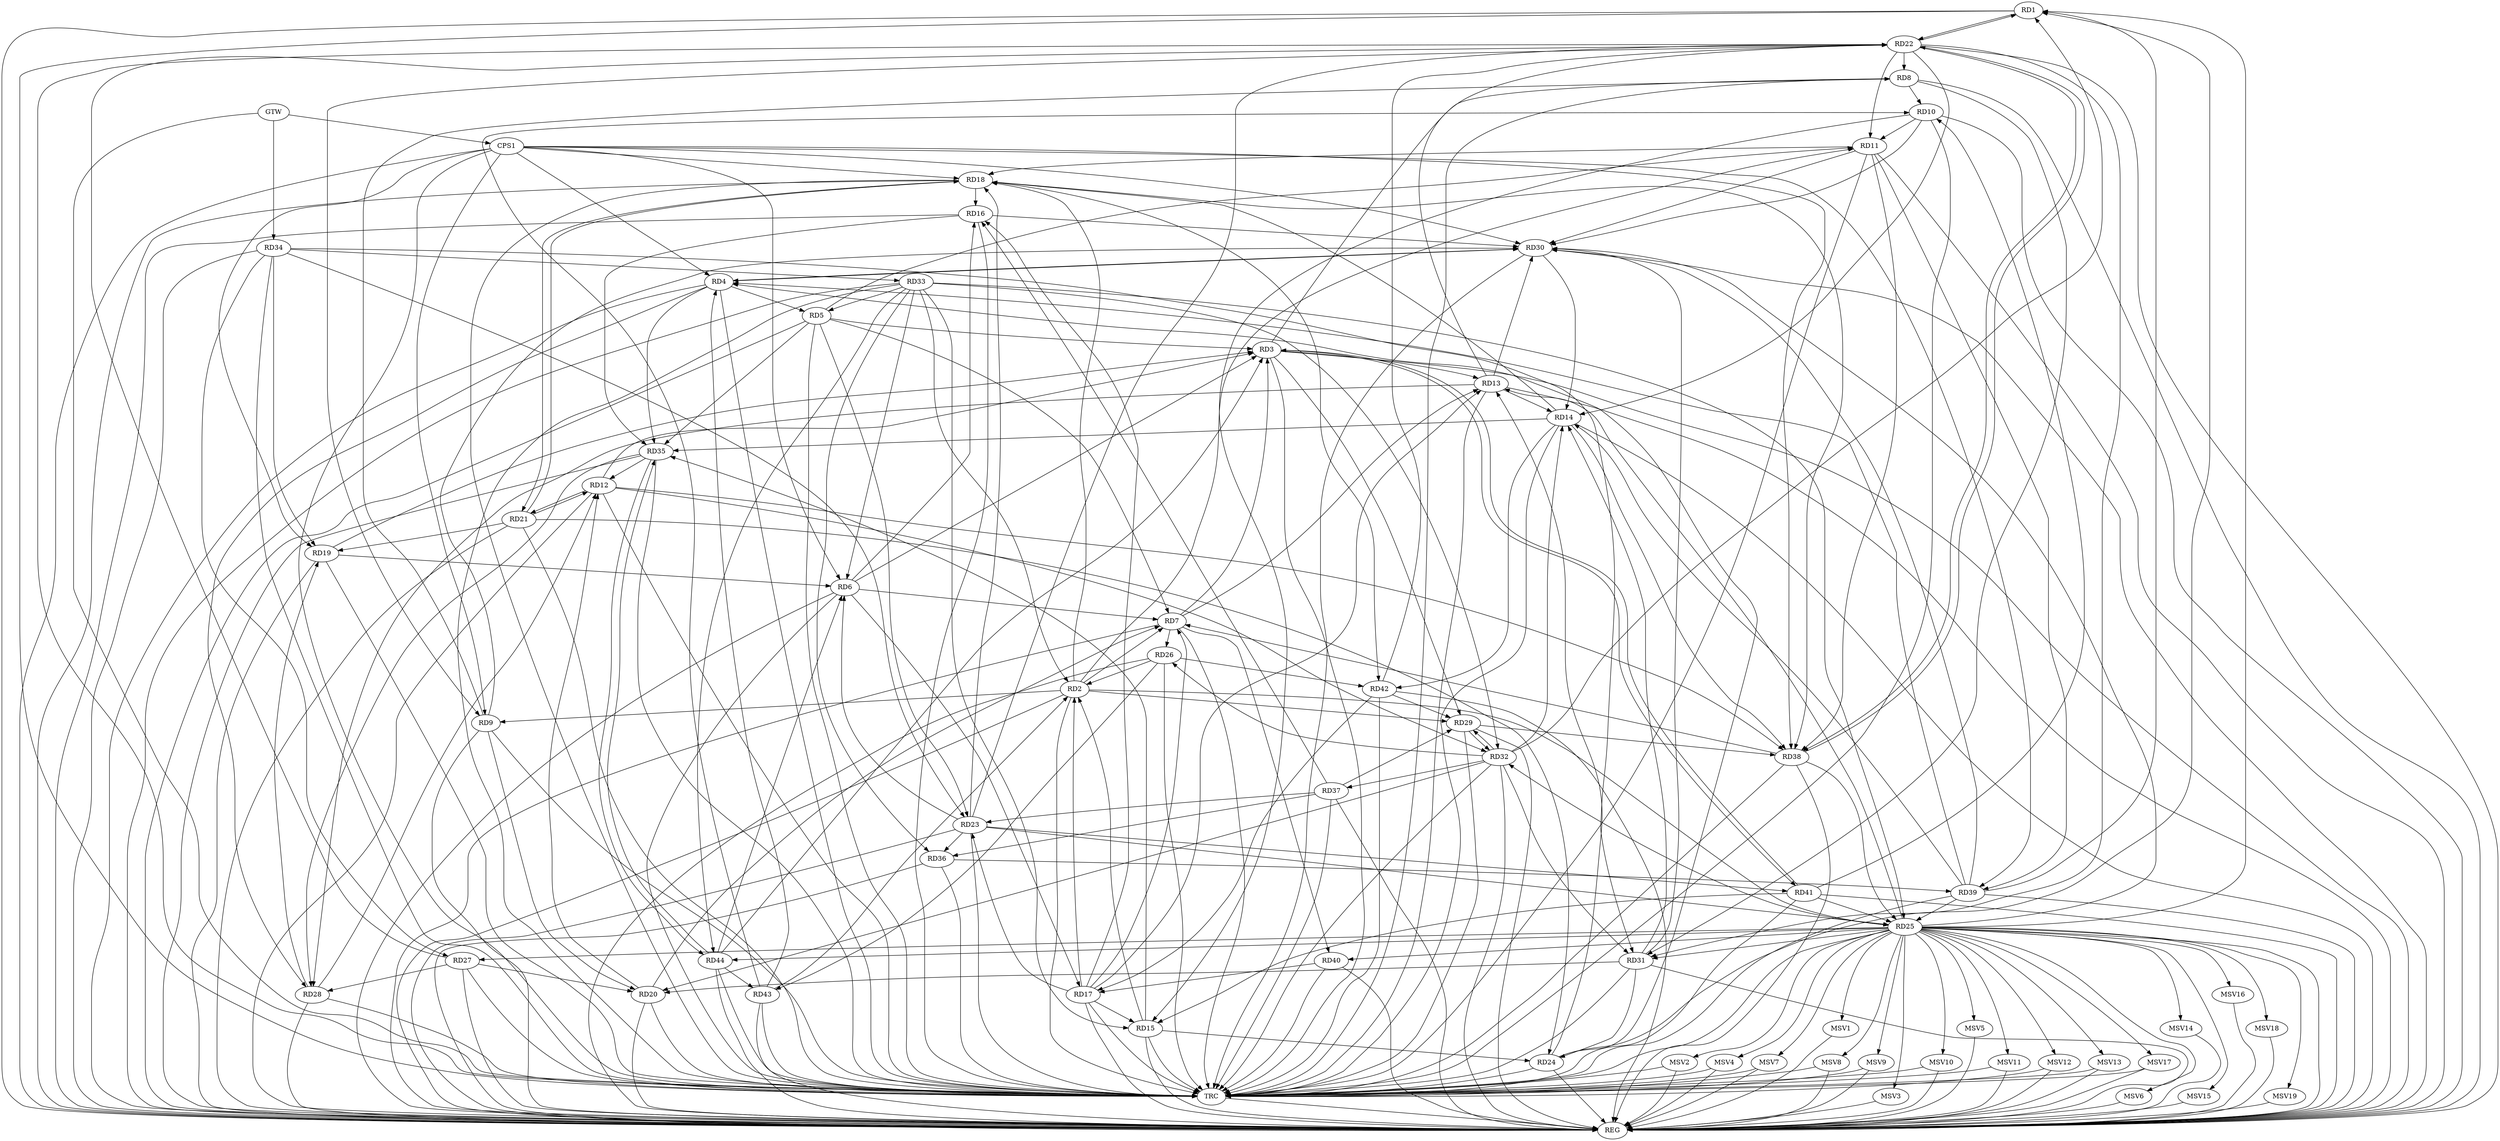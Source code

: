 strict digraph G {
  RD1 [ label="RD1" ];
  RD2 [ label="RD2" ];
  RD3 [ label="RD3" ];
  RD4 [ label="RD4" ];
  RD5 [ label="RD5" ];
  RD6 [ label="RD6" ];
  RD7 [ label="RD7" ];
  RD8 [ label="RD8" ];
  RD9 [ label="RD9" ];
  RD10 [ label="RD10" ];
  RD11 [ label="RD11" ];
  RD12 [ label="RD12" ];
  RD13 [ label="RD13" ];
  RD14 [ label="RD14" ];
  RD15 [ label="RD15" ];
  RD16 [ label="RD16" ];
  RD17 [ label="RD17" ];
  RD18 [ label="RD18" ];
  RD19 [ label="RD19" ];
  RD20 [ label="RD20" ];
  RD21 [ label="RD21" ];
  RD22 [ label="RD22" ];
  RD23 [ label="RD23" ];
  RD24 [ label="RD24" ];
  RD25 [ label="RD25" ];
  RD26 [ label="RD26" ];
  RD27 [ label="RD27" ];
  RD28 [ label="RD28" ];
  RD29 [ label="RD29" ];
  RD30 [ label="RD30" ];
  RD31 [ label="RD31" ];
  RD32 [ label="RD32" ];
  RD33 [ label="RD33" ];
  RD34 [ label="RD34" ];
  RD35 [ label="RD35" ];
  RD36 [ label="RD36" ];
  RD37 [ label="RD37" ];
  RD38 [ label="RD38" ];
  RD39 [ label="RD39" ];
  RD40 [ label="RD40" ];
  RD41 [ label="RD41" ];
  RD42 [ label="RD42" ];
  RD43 [ label="RD43" ];
  RD44 [ label="RD44" ];
  CPS1 [ label="CPS1" ];
  GTW [ label="GTW" ];
  REG [ label="REG" ];
  TRC [ label="TRC" ];
  MSV1 [ label="MSV1" ];
  MSV2 [ label="MSV2" ];
  MSV3 [ label="MSV3" ];
  MSV4 [ label="MSV4" ];
  MSV5 [ label="MSV5" ];
  MSV6 [ label="MSV6" ];
  MSV7 [ label="MSV7" ];
  MSV8 [ label="MSV8" ];
  MSV9 [ label="MSV9" ];
  MSV10 [ label="MSV10" ];
  MSV11 [ label="MSV11" ];
  MSV12 [ label="MSV12" ];
  MSV13 [ label="MSV13" ];
  MSV14 [ label="MSV14" ];
  MSV15 [ label="MSV15" ];
  MSV16 [ label="MSV16" ];
  MSV17 [ label="MSV17" ];
  MSV18 [ label="MSV18" ];
  MSV19 [ label="MSV19" ];
  RD1 -> RD22;
  RD22 -> RD1;
  RD24 -> RD1;
  RD25 -> RD1;
  RD32 -> RD1;
  RD39 -> RD1;
  RD2 -> RD7;
  RD2 -> RD9;
  RD2 -> RD11;
  RD15 -> RD2;
  RD17 -> RD2;
  RD2 -> RD18;
  RD2 -> RD25;
  RD26 -> RD2;
  RD2 -> RD29;
  RD33 -> RD2;
  RD43 -> RD2;
  RD5 -> RD3;
  RD6 -> RD3;
  RD7 -> RD3;
  RD3 -> RD8;
  RD12 -> RD3;
  RD3 -> RD13;
  RD19 -> RD3;
  RD3 -> RD29;
  RD3 -> RD41;
  RD41 -> RD3;
  RD44 -> RD3;
  RD4 -> RD5;
  RD24 -> RD4;
  RD4 -> RD28;
  RD4 -> RD30;
  RD30 -> RD4;
  RD4 -> RD35;
  RD39 -> RD4;
  RD43 -> RD4;
  RD5 -> RD7;
  RD5 -> RD11;
  RD5 -> RD23;
  RD33 -> RD5;
  RD5 -> RD35;
  RD6 -> RD7;
  RD6 -> RD16;
  RD6 -> RD17;
  RD19 -> RD6;
  RD23 -> RD6;
  RD33 -> RD6;
  RD44 -> RD6;
  RD7 -> RD13;
  RD17 -> RD7;
  RD20 -> RD7;
  RD7 -> RD26;
  RD38 -> RD7;
  RD7 -> RD40;
  RD9 -> RD8;
  RD8 -> RD10;
  RD22 -> RD8;
  RD8 -> RD31;
  RD9 -> RD20;
  RD22 -> RD9;
  RD9 -> RD30;
  RD10 -> RD11;
  RD10 -> RD15;
  RD10 -> RD30;
  RD41 -> RD10;
  RD43 -> RD10;
  RD11 -> RD18;
  RD22 -> RD11;
  RD11 -> RD30;
  RD11 -> RD38;
  RD11 -> RD39;
  RD20 -> RD12;
  RD12 -> RD21;
  RD21 -> RD12;
  RD28 -> RD12;
  RD12 -> RD32;
  RD35 -> RD12;
  RD12 -> RD38;
  RD13 -> RD14;
  RD17 -> RD13;
  RD13 -> RD22;
  RD24 -> RD13;
  RD25 -> RD13;
  RD13 -> RD28;
  RD13 -> RD30;
  RD14 -> RD18;
  RD22 -> RD14;
  RD30 -> RD14;
  RD31 -> RD14;
  RD32 -> RD14;
  RD14 -> RD35;
  RD14 -> RD38;
  RD39 -> RD14;
  RD14 -> RD42;
  RD17 -> RD15;
  RD15 -> RD24;
  RD33 -> RD15;
  RD15 -> RD35;
  RD41 -> RD15;
  RD17 -> RD16;
  RD18 -> RD16;
  RD16 -> RD30;
  RD16 -> RD35;
  RD37 -> RD16;
  RD17 -> RD23;
  RD40 -> RD17;
  RD42 -> RD17;
  RD18 -> RD21;
  RD21 -> RD18;
  RD23 -> RD18;
  RD18 -> RD38;
  RD18 -> RD42;
  RD21 -> RD19;
  RD28 -> RD19;
  RD34 -> RD19;
  RD27 -> RD20;
  RD31 -> RD20;
  RD32 -> RD20;
  RD21 -> RD24;
  RD23 -> RD22;
  RD27 -> RD22;
  RD22 -> RD31;
  RD22 -> RD38;
  RD38 -> RD22;
  RD42 -> RD22;
  RD23 -> RD25;
  RD34 -> RD23;
  RD23 -> RD36;
  RD37 -> RD23;
  RD23 -> RD41;
  RD31 -> RD24;
  RD25 -> RD27;
  RD25 -> RD30;
  RD25 -> RD31;
  RD25 -> RD32;
  RD33 -> RD25;
  RD38 -> RD25;
  RD39 -> RD25;
  RD25 -> RD40;
  RD41 -> RD25;
  RD25 -> RD44;
  RD32 -> RD26;
  RD26 -> RD42;
  RD26 -> RD43;
  RD27 -> RD28;
  RD34 -> RD27;
  RD35 -> RD28;
  RD29 -> RD32;
  RD32 -> RD29;
  RD37 -> RD29;
  RD29 -> RD38;
  RD42 -> RD29;
  RD31 -> RD30;
  RD39 -> RD30;
  RD32 -> RD31;
  RD34 -> RD31;
  RD33 -> RD32;
  RD32 -> RD37;
  RD34 -> RD33;
  RD33 -> RD36;
  RD33 -> RD44;
  RD35 -> RD44;
  RD44 -> RD35;
  RD37 -> RD36;
  RD36 -> RD39;
  RD44 -> RD43;
  CPS1 -> RD4;
  CPS1 -> RD38;
  CPS1 -> RD39;
  CPS1 -> RD30;
  CPS1 -> RD9;
  CPS1 -> RD6;
  CPS1 -> RD19;
  CPS1 -> RD18;
  GTW -> RD34;
  GTW -> CPS1;
  RD1 -> REG;
  RD2 -> REG;
  RD3 -> REG;
  RD4 -> REG;
  RD5 -> REG;
  RD6 -> REG;
  RD7 -> REG;
  RD8 -> REG;
  RD9 -> REG;
  RD10 -> REG;
  RD11 -> REG;
  RD12 -> REG;
  RD13 -> REG;
  RD14 -> REG;
  RD15 -> REG;
  RD16 -> REG;
  RD17 -> REG;
  RD18 -> REG;
  RD19 -> REG;
  RD20 -> REG;
  RD21 -> REG;
  RD22 -> REG;
  RD23 -> REG;
  RD24 -> REG;
  RD25 -> REG;
  RD26 -> REG;
  RD27 -> REG;
  RD28 -> REG;
  RD29 -> REG;
  RD30 -> REG;
  RD31 -> REG;
  RD32 -> REG;
  RD33 -> REG;
  RD34 -> REG;
  RD35 -> REG;
  RD36 -> REG;
  RD37 -> REG;
  RD38 -> REG;
  RD39 -> REG;
  RD40 -> REG;
  RD41 -> REG;
  RD42 -> REG;
  RD43 -> REG;
  RD44 -> REG;
  CPS1 -> REG;
  RD1 -> TRC;
  RD2 -> TRC;
  RD3 -> TRC;
  RD4 -> TRC;
  RD5 -> TRC;
  RD6 -> TRC;
  RD7 -> TRC;
  RD8 -> TRC;
  RD9 -> TRC;
  RD10 -> TRC;
  RD11 -> TRC;
  RD12 -> TRC;
  RD13 -> TRC;
  RD14 -> TRC;
  RD15 -> TRC;
  RD16 -> TRC;
  RD17 -> TRC;
  RD18 -> TRC;
  RD19 -> TRC;
  RD20 -> TRC;
  RD21 -> TRC;
  RD22 -> TRC;
  RD23 -> TRC;
  RD24 -> TRC;
  RD25 -> TRC;
  RD26 -> TRC;
  RD27 -> TRC;
  RD28 -> TRC;
  RD29 -> TRC;
  RD30 -> TRC;
  RD31 -> TRC;
  RD32 -> TRC;
  RD33 -> TRC;
  RD34 -> TRC;
  RD35 -> TRC;
  RD36 -> TRC;
  RD37 -> TRC;
  RD38 -> TRC;
  RD39 -> TRC;
  RD40 -> TRC;
  RD41 -> TRC;
  RD42 -> TRC;
  RD43 -> TRC;
  RD44 -> TRC;
  CPS1 -> TRC;
  GTW -> TRC;
  TRC -> REG;
  RD25 -> MSV1;
  RD25 -> MSV2;
  RD25 -> MSV3;
  RD25 -> MSV4;
  RD25 -> MSV5;
  MSV1 -> REG;
  MSV2 -> REG;
  MSV2 -> TRC;
  MSV3 -> REG;
  MSV4 -> REG;
  MSV4 -> TRC;
  MSV5 -> REG;
  RD25 -> MSV6;
  RD25 -> MSV7;
  MSV6 -> REG;
  MSV7 -> REG;
  MSV7 -> TRC;
  RD25 -> MSV8;
  MSV8 -> REG;
  MSV8 -> TRC;
  RD25 -> MSV9;
  RD25 -> MSV10;
  RD25 -> MSV11;
  MSV9 -> REG;
  MSV9 -> TRC;
  MSV10 -> REG;
  MSV10 -> TRC;
  MSV11 -> REG;
  MSV11 -> TRC;
  RD25 -> MSV12;
  MSV12 -> REG;
  MSV12 -> TRC;
  RD25 -> MSV13;
  RD25 -> MSV14;
  RD25 -> MSV15;
  MSV13 -> REG;
  MSV13 -> TRC;
  MSV14 -> REG;
  MSV15 -> REG;
  RD25 -> MSV16;
  MSV16 -> REG;
  RD25 -> MSV17;
  RD25 -> MSV18;
  RD25 -> MSV19;
  MSV17 -> REG;
  MSV17 -> TRC;
  MSV18 -> REG;
  MSV19 -> REG;
}
